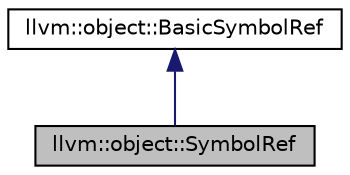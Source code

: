 digraph "llvm::object::SymbolRef"
{
 // LATEX_PDF_SIZE
  bgcolor="transparent";
  edge [fontname="Helvetica",fontsize="10",labelfontname="Helvetica",labelfontsize="10"];
  node [fontname="Helvetica",fontsize="10",shape=record];
  Node1 [label="llvm::object::SymbolRef",height=0.2,width=0.4,color="black", fillcolor="grey75", style="filled", fontcolor="black",tooltip="This is a value type class that represents a single symbol in the list of symbols in the object file."];
  Node2 -> Node1 [dir="back",color="midnightblue",fontsize="10",style="solid",fontname="Helvetica"];
  Node2 [label="llvm::object::BasicSymbolRef",height=0.2,width=0.4,color="black",URL="$classllvm_1_1object_1_1BasicSymbolRef.html",tooltip="This is a value type class that represents a single symbol in the list of symbols in the object file."];
}
